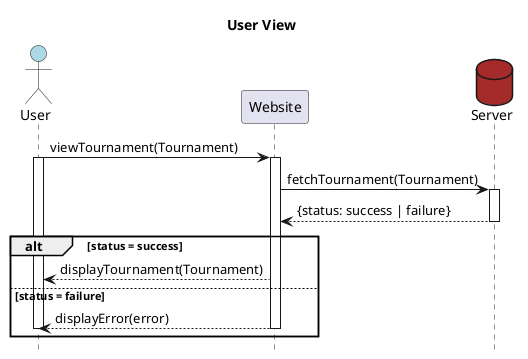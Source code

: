 @startuml User View
title User View
actor User #LightBlue
participant Website
database Server #Brown
hide footbox

User->Website: viewTournament(Tournament)
activate User
activate Website
Website->Server: fetchTournament(Tournament)
activate Server
Server-->Website: {status: success | failure}
deactivate Server
alt status = success
Website-->User: displayTournament(Tournament)
else status = failure 
Website-->User: displayError(error)
deactivate User
deactivate Website
end

@enduml


